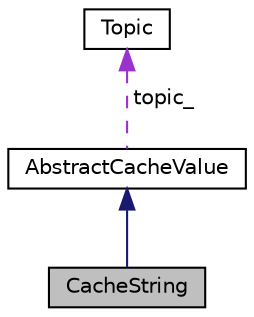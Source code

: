 digraph "CacheString"
{
 // LATEX_PDF_SIZE
  edge [fontname="Helvetica",fontsize="10",labelfontname="Helvetica",labelfontsize="10"];
  node [fontname="Helvetica",fontsize="10",shape=record];
  Node1 [label="CacheString",height=0.2,width=0.4,color="black", fillcolor="grey75", style="filled", fontcolor="black",tooltip="A cache value that contains a string."];
  Node2 -> Node1 [dir="back",color="midnightblue",fontsize="10",style="solid",fontname="Helvetica"];
  Node2 [label="AbstractCacheValue",height=0.2,width=0.4,color="black", fillcolor="white", style="filled",URL="$classAbstractCacheValue.html",tooltip="Abstract base class for cache values."];
  Node3 -> Node2 [dir="back",color="darkorchid3",fontsize="10",style="dashed",label=" topic_" ,fontname="Helvetica"];
  Node3 [label="Topic",height=0.2,width=0.4,color="black", fillcolor="white", style="filled",URL="$classTopic.html",tooltip="A class that represents a topic in the cache."];
}
